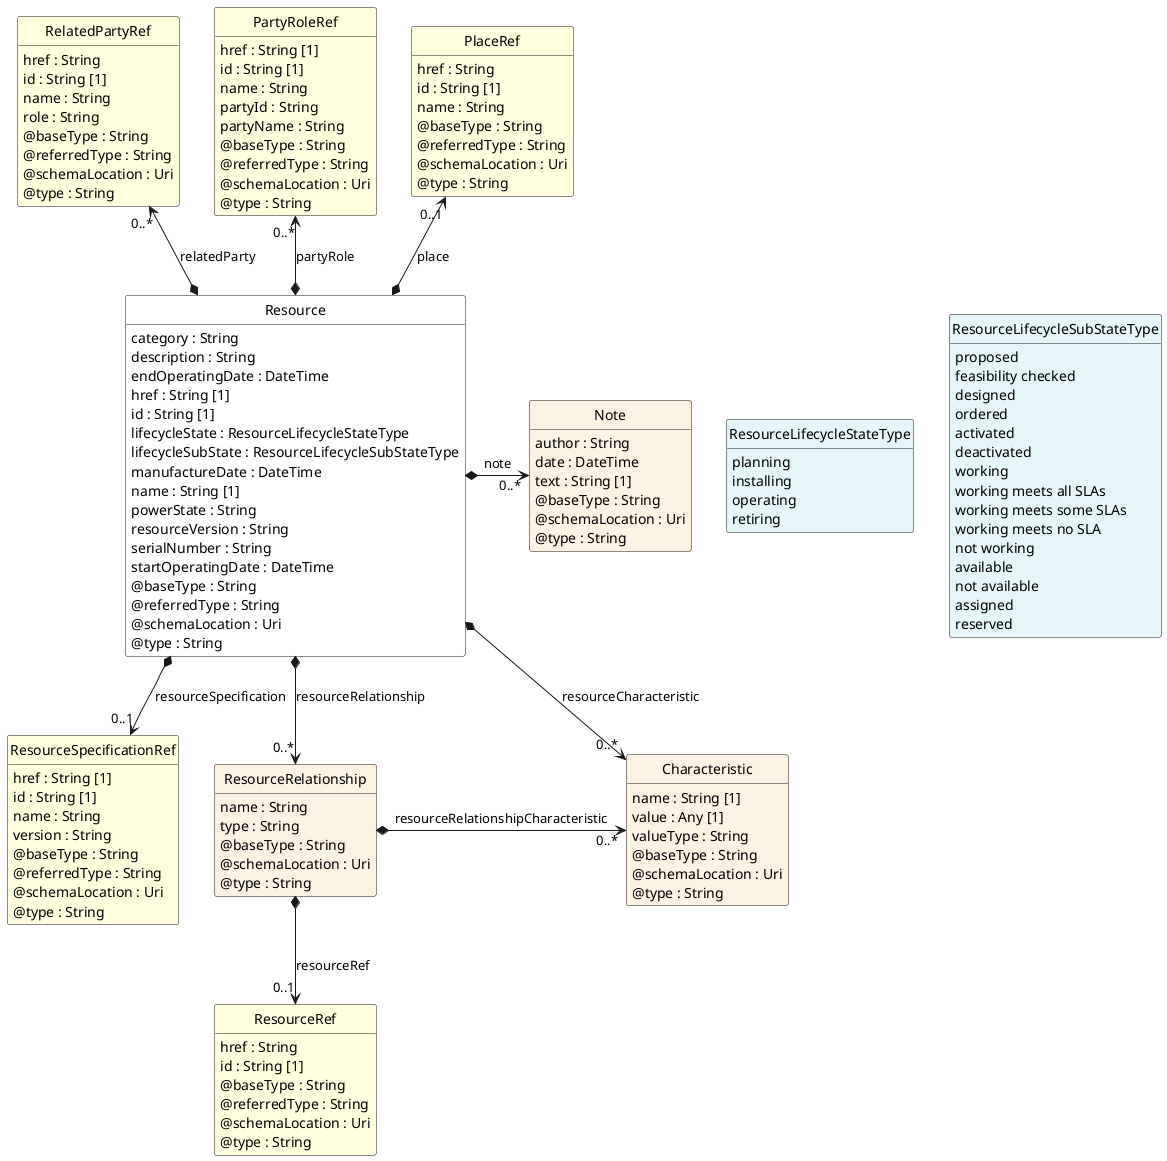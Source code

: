 @startuml
hide circle
hide methods
hide stereotype
show <<Enumeration>> stereotype
skinparam class {
   BackgroundColor<<Enumeration>> #E6F5F7
   BackgroundColor<<Ref>> #FFFFE0
   BackgroundColor<<Pivot>> #FFFFFFF
   BackgroundColor #FCF2E3
}

class Resource  <<Pivot>> {
    category : String
    description : String
    endOperatingDate : DateTime
    href : String [1]
    id : String [1]
    lifecycleState : ResourceLifecycleStateType
    lifecycleSubState : ResourceLifecycleSubStateType
    manufactureDate : DateTime
    name : String [1]
    powerState : String
    resourceVersion : String
    serialNumber : String
    startOperatingDate : DateTime
    @baseType : String
    @referredType : String
    @schemaLocation : Uri
    @type : String
}

class ResourceLifecycleStateType <<Enumeration>> {
    planning
    installing
    operating
    retiring
}

class ResourceLifecycleSubStateType <<Enumeration>> {
    proposed
    feasibility checked
    designed
    ordered
    activated
    deactivated
    working
    working meets all SLAs
    working meets some SLAs
    working meets no SLA
    not working
    available
    not available
    assigned
    reserved
}

class Note  {
    author : String
    date : DateTime
    text : String [1]
    @baseType : String
    @schemaLocation : Uri
    @type : String
}

class ResourceSpecificationRef  <<Ref>> {
    href : String [1]
    id : String [1]
    name : String
    version : String
    @baseType : String
    @referredType : String
    @schemaLocation : Uri
    @type : String
}

class Characteristic  {
    name : String [1]
    value : Any [1]
    valueType : String
    @baseType : String
    @schemaLocation : Uri
    @type : String
}

class RelatedPartyRef  <<Ref>> {
    href : String
    id : String [1]
    name : String
    role : String
    @baseType : String
    @referredType : String
    @schemaLocation : Uri
    @type : String
}

class PartyRoleRef  <<Ref>> {
    href : String [1]
    id : String [1]
    name : String
    partyId : String
    partyName : String
    @baseType : String
    @referredType : String
    @schemaLocation : Uri
    @type : String
}

class ResourceRelationship  {
    name : String
    type : String
    @baseType : String
    @schemaLocation : Uri
    @type : String
}

class ResourceRef  <<Ref>> {
    href : String
    id : String [1]
    @baseType : String
    @referredType : String
    @schemaLocation : Uri
    @type : String
}

class PlaceRef  <<Ref>> {
    href : String
    id : String [1]
    name : String
    @baseType : String
    @referredType : String
    @schemaLocation : Uri
    @type : String
}

Resource -right[hidden]-> ResourceLifecycleStateType

ResourceLifecycleStateType -right[hidden]-> ResourceLifecycleSubStateType

Resource *-->  "0..*" Characteristic : resourceCharacteristic

Resource *-->  "0..*" ResourceRelationship : resourceRelationship

ResourceRelationship *-right-> "0..*" Characteristic : resourceRelationshipCharacteristic

Note "0..*" <-left-* Resource : note

PlaceRef "0..1" <--* Resource : place

PartyRoleRef "0..*" <--* Resource : partyRole

RelatedPartyRef "0..*" <--* Resource : relatedParty

Resource *-->  "0..1" ResourceSpecificationRef : resourceSpecification

Characteristic <-left[hidden]- ResourceSpecificationRef

ResourceRelationship *-->  "0..1" ResourceRef : resourceRef

@enduml